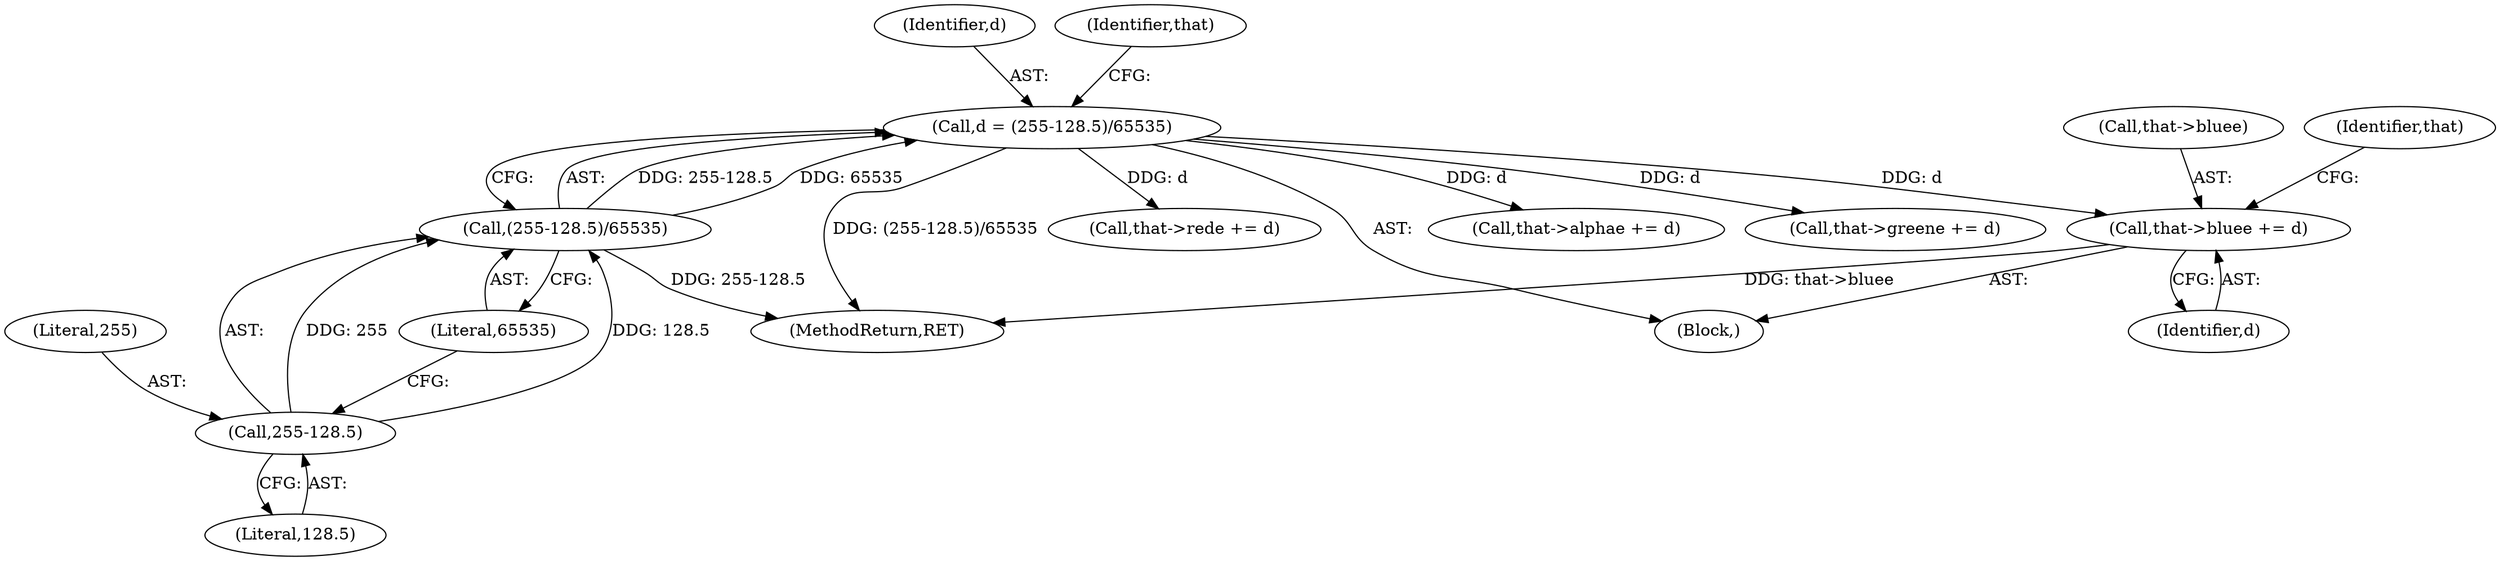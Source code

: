 digraph "0_Android_9d4853418ab2f754c2b63e091c29c5529b8b86ca_83@pointer" {
"1000187" [label="(Call,that->bluee += d)"];
"1000170" [label="(Call,d = (255-128.5)/65535)"];
"1000172" [label="(Call,(255-128.5)/65535)"];
"1000173" [label="(Call,255-128.5)"];
"1000182" [label="(Call,that->greene += d)"];
"1000204" [label="(MethodReturn,RET)"];
"1000177" [label="(Call,that->rede += d)"];
"1000174" [label="(Literal,255)"];
"1000168" [label="(Block,)"];
"1000188" [label="(Call,that->bluee)"];
"1000191" [label="(Identifier,d)"];
"1000175" [label="(Literal,128.5)"];
"1000187" [label="(Call,that->bluee += d)"];
"1000170" [label="(Call,d = (255-128.5)/65535)"];
"1000171" [label="(Identifier,d)"];
"1000179" [label="(Identifier,that)"];
"1000194" [label="(Identifier,that)"];
"1000192" [label="(Call,that->alphae += d)"];
"1000173" [label="(Call,255-128.5)"];
"1000176" [label="(Literal,65535)"];
"1000172" [label="(Call,(255-128.5)/65535)"];
"1000187" -> "1000168"  [label="AST: "];
"1000187" -> "1000191"  [label="CFG: "];
"1000188" -> "1000187"  [label="AST: "];
"1000191" -> "1000187"  [label="AST: "];
"1000194" -> "1000187"  [label="CFG: "];
"1000187" -> "1000204"  [label="DDG: that->bluee"];
"1000170" -> "1000187"  [label="DDG: d"];
"1000170" -> "1000168"  [label="AST: "];
"1000170" -> "1000172"  [label="CFG: "];
"1000171" -> "1000170"  [label="AST: "];
"1000172" -> "1000170"  [label="AST: "];
"1000179" -> "1000170"  [label="CFG: "];
"1000170" -> "1000204"  [label="DDG: (255-128.5)/65535"];
"1000172" -> "1000170"  [label="DDG: 255-128.5"];
"1000172" -> "1000170"  [label="DDG: 65535"];
"1000170" -> "1000177"  [label="DDG: d"];
"1000170" -> "1000182"  [label="DDG: d"];
"1000170" -> "1000192"  [label="DDG: d"];
"1000172" -> "1000176"  [label="CFG: "];
"1000173" -> "1000172"  [label="AST: "];
"1000176" -> "1000172"  [label="AST: "];
"1000172" -> "1000204"  [label="DDG: 255-128.5"];
"1000173" -> "1000172"  [label="DDG: 255"];
"1000173" -> "1000172"  [label="DDG: 128.5"];
"1000173" -> "1000175"  [label="CFG: "];
"1000174" -> "1000173"  [label="AST: "];
"1000175" -> "1000173"  [label="AST: "];
"1000176" -> "1000173"  [label="CFG: "];
}
